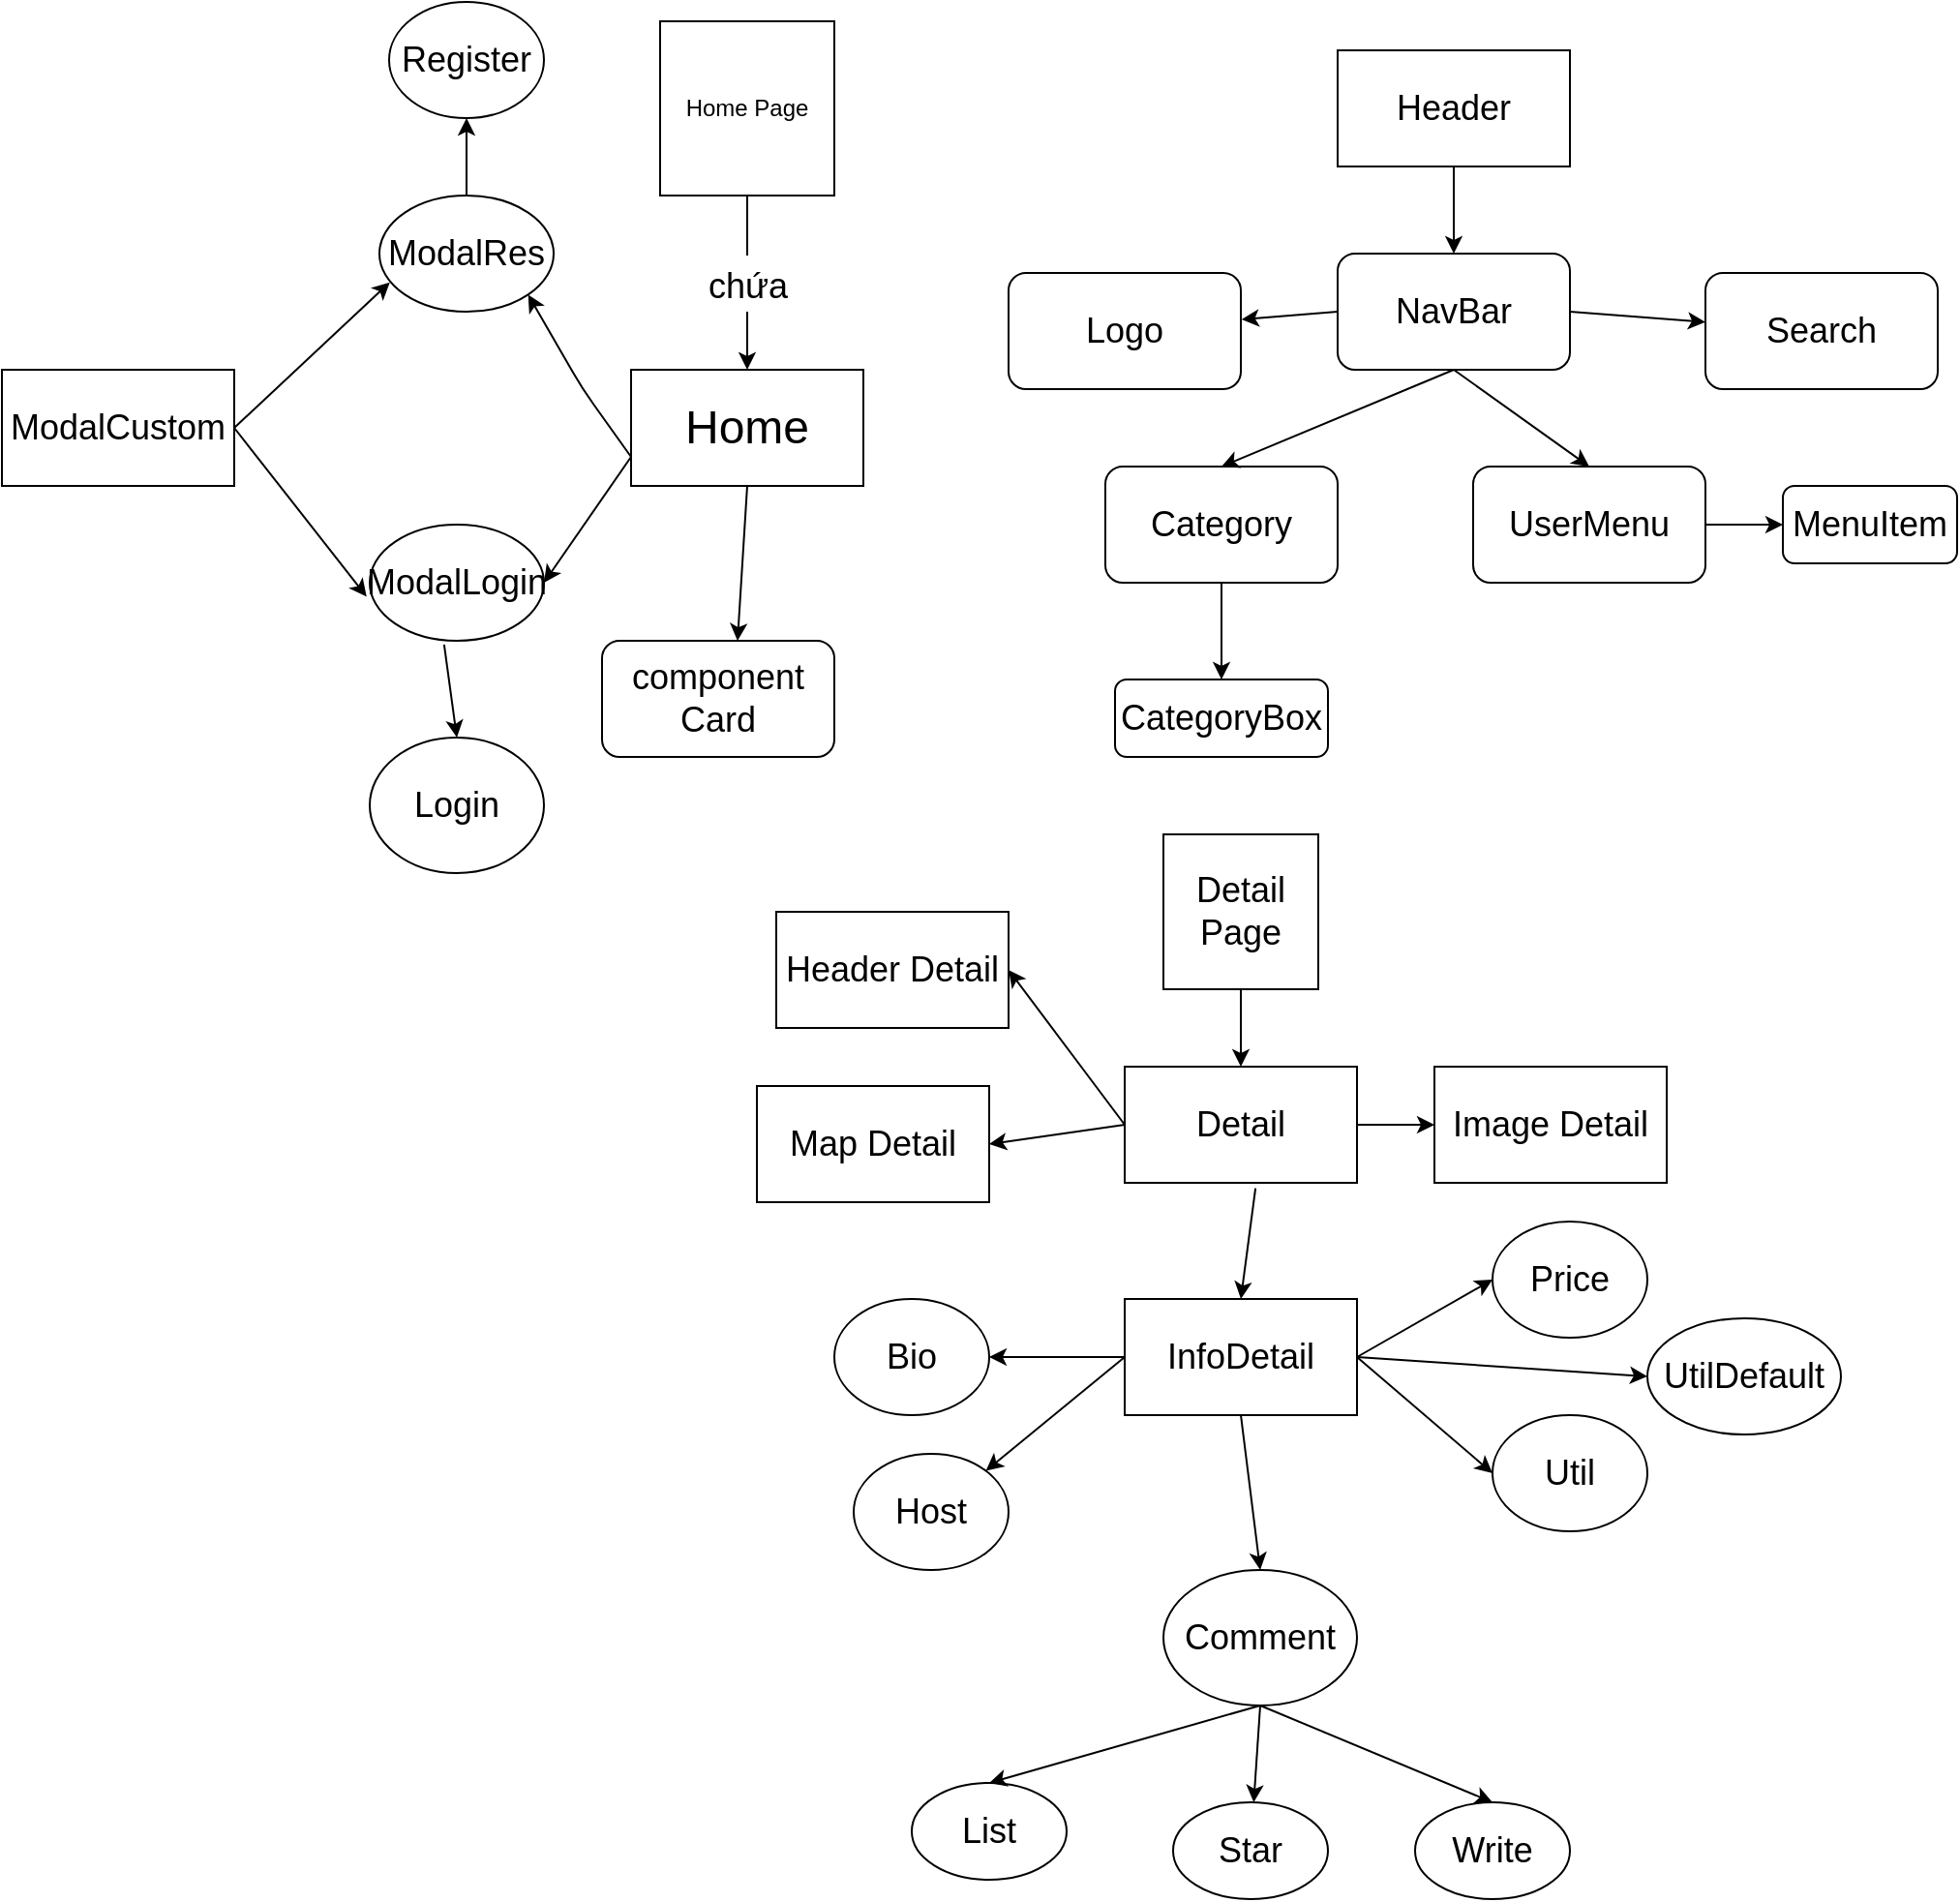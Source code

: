<mxfile>
    <diagram id="_Ppg96G-yC3pzd76H01m" name="Page-1">
        <mxGraphModel dx="1830" dy="391" grid="1" gridSize="10" guides="1" tooltips="1" connect="1" arrows="1" fold="1" page="1" pageScale="1" pageWidth="850" pageHeight="1100" math="0" shadow="0">
            <root>
                <mxCell id="0"/>
                <mxCell id="1" parent="0"/>
                <mxCell id="4" value="Home Page&lt;br&gt;" style="whiteSpace=wrap;html=1;aspect=fixed;" parent="1" vertex="1">
                    <mxGeometry x="150" y="30" width="90" height="90" as="geometry"/>
                </mxCell>
                <mxCell id="5" value="Home" style="rounded=0;whiteSpace=wrap;html=1;fontSize=24;" parent="1" vertex="1">
                    <mxGeometry x="135" y="210" width="120" height="60" as="geometry"/>
                </mxCell>
                <mxCell id="6" value="&lt;font style=&quot;font-size: 18px;&quot;&gt;chứa&lt;/font&gt;" style="endArrow=classic;html=1;fontSize=24;exitX=0.5;exitY=1;exitDx=0;exitDy=0;entryX=0.5;entryY=0;entryDx=0;entryDy=0;" parent="1" source="4" target="5" edge="1">
                    <mxGeometry width="50" height="50" relative="1" as="geometry">
                        <mxPoint x="400" y="200" as="sourcePoint"/>
                        <mxPoint x="450" y="150" as="targetPoint"/>
                    </mxGeometry>
                </mxCell>
                <mxCell id="7" value="ModalLogin" style="ellipse;whiteSpace=wrap;html=1;fontSize=18;" vertex="1" parent="1">
                    <mxGeometry y="290" width="90" height="60" as="geometry"/>
                </mxCell>
                <mxCell id="8" value="ModalRes" style="ellipse;whiteSpace=wrap;html=1;fontSize=18;" vertex="1" parent="1">
                    <mxGeometry x="5" y="120" width="90" height="60" as="geometry"/>
                </mxCell>
                <mxCell id="9" value="" style="endArrow=classic;html=1;fontSize=18;entryX=1;entryY=1;entryDx=0;entryDy=0;exitX=0;exitY=0.75;exitDx=0;exitDy=0;" edge="1" parent="1" source="5" target="8">
                    <mxGeometry width="50" height="50" relative="1" as="geometry">
                        <mxPoint x="320" y="230" as="sourcePoint"/>
                        <mxPoint x="370" y="180" as="targetPoint"/>
                        <Array as="points">
                            <mxPoint x="110" y="220"/>
                        </Array>
                    </mxGeometry>
                </mxCell>
                <mxCell id="10" value="" style="endArrow=classic;html=1;fontSize=18;exitX=0;exitY=0.75;exitDx=0;exitDy=0;entryX=1;entryY=0.5;entryDx=0;entryDy=0;" edge="1" parent="1" source="5" target="7">
                    <mxGeometry width="50" height="50" relative="1" as="geometry">
                        <mxPoint x="320" y="230" as="sourcePoint"/>
                        <mxPoint x="370" y="180" as="targetPoint"/>
                    </mxGeometry>
                </mxCell>
                <mxCell id="11" value="component&lt;br&gt;Card" style="rounded=1;whiteSpace=wrap;html=1;fontSize=18;" vertex="1" parent="1">
                    <mxGeometry x="120" y="350" width="120" height="60" as="geometry"/>
                </mxCell>
                <mxCell id="13" value="" style="endArrow=classic;html=1;fontSize=18;exitX=0.5;exitY=1;exitDx=0;exitDy=0;" edge="1" parent="1" source="5">
                    <mxGeometry width="50" height="50" relative="1" as="geometry">
                        <mxPoint x="190" y="270" as="sourcePoint"/>
                        <mxPoint x="190" y="350" as="targetPoint"/>
                    </mxGeometry>
                </mxCell>
                <mxCell id="15" value="ModalCustom" style="rounded=0;whiteSpace=wrap;html=1;fontSize=18;" vertex="1" parent="1">
                    <mxGeometry x="-190" y="210" width="120" height="60" as="geometry"/>
                </mxCell>
                <mxCell id="16" value="" style="endArrow=classic;html=1;fontSize=18;entryX=0.06;entryY=0.747;entryDx=0;entryDy=0;entryPerimeter=0;" edge="1" parent="1" target="8">
                    <mxGeometry width="50" height="50" relative="1" as="geometry">
                        <mxPoint x="-70" y="240" as="sourcePoint"/>
                        <mxPoint x="-20" y="190" as="targetPoint"/>
                    </mxGeometry>
                </mxCell>
                <mxCell id="17" value="" style="endArrow=classic;html=1;fontSize=18;entryX=-0.018;entryY=0.62;entryDx=0;entryDy=0;entryPerimeter=0;exitX=1;exitY=0.5;exitDx=0;exitDy=0;" edge="1" parent="1" source="15" target="7">
                    <mxGeometry width="50" height="50" relative="1" as="geometry">
                        <mxPoint x="-60" y="330" as="sourcePoint"/>
                        <mxPoint x="20.4" y="254.82" as="targetPoint"/>
                    </mxGeometry>
                </mxCell>
                <mxCell id="18" value="Register" style="ellipse;whiteSpace=wrap;html=1;fontSize=18;" vertex="1" parent="1">
                    <mxGeometry x="10" y="20" width="80" height="60" as="geometry"/>
                </mxCell>
                <mxCell id="19" value="" style="endArrow=classic;html=1;fontSize=18;" edge="1" parent="1" source="8" target="18">
                    <mxGeometry width="50" height="50" relative="1" as="geometry">
                        <mxPoint x="-60" y="140" as="sourcePoint"/>
                        <mxPoint x="-10" y="90" as="targetPoint"/>
                    </mxGeometry>
                </mxCell>
                <mxCell id="20" value="Login" style="ellipse;whiteSpace=wrap;html=1;fontSize=18;" vertex="1" parent="1">
                    <mxGeometry y="400" width="90" height="70" as="geometry"/>
                </mxCell>
                <mxCell id="21" value="" style="endArrow=classic;html=1;fontSize=18;exitX=0.427;exitY=1.033;exitDx=0;exitDy=0;exitPerimeter=0;entryX=0.5;entryY=0;entryDx=0;entryDy=0;" edge="1" parent="1" source="7" target="20">
                    <mxGeometry width="50" height="50" relative="1" as="geometry">
                        <mxPoint x="170" y="320" as="sourcePoint"/>
                        <mxPoint x="220" y="270" as="targetPoint"/>
                    </mxGeometry>
                </mxCell>
                <mxCell id="23" value="Header" style="rounded=0;whiteSpace=wrap;html=1;fontSize=18;" vertex="1" parent="1">
                    <mxGeometry x="500" y="45" width="120" height="60" as="geometry"/>
                </mxCell>
                <mxCell id="24" value="NavBar" style="rounded=1;whiteSpace=wrap;html=1;fontSize=18;" vertex="1" parent="1">
                    <mxGeometry x="500" y="150" width="120" height="60" as="geometry"/>
                </mxCell>
                <mxCell id="25" value="Logo" style="rounded=1;whiteSpace=wrap;html=1;fontSize=18;" vertex="1" parent="1">
                    <mxGeometry x="330" y="160" width="120" height="60" as="geometry"/>
                </mxCell>
                <mxCell id="26" value="UserMenu" style="rounded=1;whiteSpace=wrap;html=1;fontSize=18;" vertex="1" parent="1">
                    <mxGeometry x="570" y="260" width="120" height="60" as="geometry"/>
                </mxCell>
                <mxCell id="27" value="Search" style="rounded=1;whiteSpace=wrap;html=1;fontSize=18;" vertex="1" parent="1">
                    <mxGeometry x="690" y="160" width="120" height="60" as="geometry"/>
                </mxCell>
                <mxCell id="28" value="" style="endArrow=classic;html=1;fontSize=18;exitX=0;exitY=0.5;exitDx=0;exitDy=0;entryX=1.003;entryY=0.4;entryDx=0;entryDy=0;entryPerimeter=0;" edge="1" parent="1" source="24" target="25">
                    <mxGeometry width="50" height="50" relative="1" as="geometry">
                        <mxPoint x="380" y="140" as="sourcePoint"/>
                        <mxPoint x="430" y="90" as="targetPoint"/>
                    </mxGeometry>
                </mxCell>
                <mxCell id="29" value="" style="endArrow=classic;html=1;fontSize=18;exitX=0.5;exitY=1;exitDx=0;exitDy=0;entryX=0.5;entryY=0;entryDx=0;entryDy=0;" edge="1" parent="1" source="24" target="26">
                    <mxGeometry width="50" height="50" relative="1" as="geometry">
                        <mxPoint x="510" y="190" as="sourcePoint"/>
                        <mxPoint x="460" y="210" as="targetPoint"/>
                    </mxGeometry>
                </mxCell>
                <mxCell id="30" value="" style="endArrow=classic;html=1;fontSize=18;exitX=1;exitY=0.5;exitDx=0;exitDy=0;" edge="1" parent="1" source="24" target="27">
                    <mxGeometry width="50" height="50" relative="1" as="geometry">
                        <mxPoint x="520" y="200" as="sourcePoint"/>
                        <mxPoint x="470.36" y="204" as="targetPoint"/>
                    </mxGeometry>
                </mxCell>
                <mxCell id="31" value="" style="endArrow=classic;html=1;fontSize=18;exitX=0.5;exitY=1;exitDx=0;exitDy=0;entryX=0.5;entryY=0;entryDx=0;entryDy=0;" edge="1" parent="1" source="23" target="24">
                    <mxGeometry width="50" height="50" relative="1" as="geometry">
                        <mxPoint x="530" y="210" as="sourcePoint"/>
                        <mxPoint x="480.36" y="214" as="targetPoint"/>
                    </mxGeometry>
                </mxCell>
                <mxCell id="32" value="MenuItem" style="rounded=1;whiteSpace=wrap;html=1;fontSize=18;" vertex="1" parent="1">
                    <mxGeometry x="730" y="270" width="90" height="40" as="geometry"/>
                </mxCell>
                <mxCell id="33" value="" style="endArrow=classic;html=1;fontSize=18;exitX=1;exitY=0.5;exitDx=0;exitDy=0;entryX=0;entryY=0.5;entryDx=0;entryDy=0;" edge="1" parent="1" source="26" target="32">
                    <mxGeometry width="50" height="50" relative="1" as="geometry">
                        <mxPoint x="680" y="330" as="sourcePoint"/>
                        <mxPoint x="730" y="280" as="targetPoint"/>
                    </mxGeometry>
                </mxCell>
                <mxCell id="35" value="Category" style="rounded=1;whiteSpace=wrap;html=1;fontSize=18;" vertex="1" parent="1">
                    <mxGeometry x="380" y="260" width="120" height="60" as="geometry"/>
                </mxCell>
                <mxCell id="36" value="" style="endArrow=classic;html=1;fontSize=18;exitX=0.5;exitY=1;exitDx=0;exitDy=0;entryX=0.5;entryY=0;entryDx=0;entryDy=0;" edge="1" parent="1" source="24" target="35">
                    <mxGeometry width="50" height="50" relative="1" as="geometry">
                        <mxPoint x="520" y="400" as="sourcePoint"/>
                        <mxPoint x="570" y="350" as="targetPoint"/>
                    </mxGeometry>
                </mxCell>
                <mxCell id="37" value="CategoryBox" style="rounded=1;whiteSpace=wrap;html=1;fontSize=18;" vertex="1" parent="1">
                    <mxGeometry x="385" y="370" width="110" height="40" as="geometry"/>
                </mxCell>
                <mxCell id="38" value="" style="endArrow=classic;html=1;fontSize=18;exitX=0.5;exitY=1;exitDx=0;exitDy=0;entryX=0.5;entryY=0;entryDx=0;entryDy=0;" edge="1" parent="1" source="35" target="37">
                    <mxGeometry width="50" height="50" relative="1" as="geometry">
                        <mxPoint x="300" y="370" as="sourcePoint"/>
                        <mxPoint x="350" y="320" as="targetPoint"/>
                    </mxGeometry>
                </mxCell>
                <mxCell id="40" value="Detail" style="rounded=0;whiteSpace=wrap;html=1;fontSize=18;" vertex="1" parent="1">
                    <mxGeometry x="390" y="570" width="120" height="60" as="geometry"/>
                </mxCell>
                <mxCell id="41" value="Detail Page" style="whiteSpace=wrap;html=1;aspect=fixed;fontSize=18;" vertex="1" parent="1">
                    <mxGeometry x="410" y="450" width="80" height="80" as="geometry"/>
                </mxCell>
                <mxCell id="42" value="" style="endArrow=classic;html=1;fontSize=18;exitX=0.5;exitY=1;exitDx=0;exitDy=0;entryX=0.5;entryY=0;entryDx=0;entryDy=0;" edge="1" parent="1" source="41" target="40">
                    <mxGeometry width="50" height="50" relative="1" as="geometry">
                        <mxPoint x="330" y="570" as="sourcePoint"/>
                        <mxPoint x="380" y="520" as="targetPoint"/>
                    </mxGeometry>
                </mxCell>
                <mxCell id="43" value="Header Detail&lt;br&gt;" style="rounded=0;whiteSpace=wrap;html=1;fontSize=18;" vertex="1" parent="1">
                    <mxGeometry x="210" y="490" width="120" height="60" as="geometry"/>
                </mxCell>
                <mxCell id="44" value="Image Detail" style="rounded=0;whiteSpace=wrap;html=1;fontSize=18;" vertex="1" parent="1">
                    <mxGeometry x="550" y="570" width="120" height="60" as="geometry"/>
                </mxCell>
                <mxCell id="45" value="" style="endArrow=classic;html=1;fontSize=18;exitX=0;exitY=0.5;exitDx=0;exitDy=0;entryX=1;entryY=0.5;entryDx=0;entryDy=0;" edge="1" parent="1" source="40" target="43">
                    <mxGeometry width="50" height="50" relative="1" as="geometry">
                        <mxPoint x="310" y="700" as="sourcePoint"/>
                        <mxPoint x="360" y="650" as="targetPoint"/>
                    </mxGeometry>
                </mxCell>
                <mxCell id="46" value="" style="endArrow=classic;html=1;fontSize=18;exitX=1;exitY=0.5;exitDx=0;exitDy=0;entryX=0;entryY=0.5;entryDx=0;entryDy=0;" edge="1" parent="1" source="40" target="44">
                    <mxGeometry width="50" height="50" relative="1" as="geometry">
                        <mxPoint x="400" y="610" as="sourcePoint"/>
                        <mxPoint x="340" y="610" as="targetPoint"/>
                    </mxGeometry>
                </mxCell>
                <mxCell id="47" value="InfoDetail" style="rounded=0;whiteSpace=wrap;html=1;fontSize=18;" vertex="1" parent="1">
                    <mxGeometry x="390" y="690" width="120" height="60" as="geometry"/>
                </mxCell>
                <mxCell id="48" value="Map Detail" style="rounded=0;whiteSpace=wrap;html=1;fontSize=18;" vertex="1" parent="1">
                    <mxGeometry x="200" y="580" width="120" height="60" as="geometry"/>
                </mxCell>
                <mxCell id="49" value="" style="endArrow=classic;html=1;fontSize=18;exitX=0;exitY=0.5;exitDx=0;exitDy=0;entryX=1;entryY=0.5;entryDx=0;entryDy=0;" edge="1" parent="1" source="40" target="48">
                    <mxGeometry width="50" height="50" relative="1" as="geometry">
                        <mxPoint x="350" y="590" as="sourcePoint"/>
                        <mxPoint x="400" y="540" as="targetPoint"/>
                    </mxGeometry>
                </mxCell>
                <mxCell id="50" value="" style="endArrow=classic;html=1;fontSize=18;exitX=0.563;exitY=1.047;exitDx=0;exitDy=0;exitPerimeter=0;entryX=0.5;entryY=0;entryDx=0;entryDy=0;" edge="1" parent="1" source="40" target="47">
                    <mxGeometry width="50" height="50" relative="1" as="geometry">
                        <mxPoint x="350" y="790" as="sourcePoint"/>
                        <mxPoint x="400" y="740" as="targetPoint"/>
                    </mxGeometry>
                </mxCell>
                <mxCell id="52" value="Bio" style="ellipse;whiteSpace=wrap;html=1;fontSize=18;" vertex="1" parent="1">
                    <mxGeometry x="240" y="690" width="80" height="60" as="geometry"/>
                </mxCell>
                <mxCell id="53" value="Comment" style="ellipse;whiteSpace=wrap;html=1;fontSize=18;" vertex="1" parent="1">
                    <mxGeometry x="410" y="830" width="100" height="70" as="geometry"/>
                </mxCell>
                <mxCell id="54" value="" style="endArrow=classic;html=1;fontSize=18;exitX=0;exitY=0.5;exitDx=0;exitDy=0;entryX=1;entryY=0.5;entryDx=0;entryDy=0;" edge="1" parent="1" source="47" target="52">
                    <mxGeometry width="50" height="50" relative="1" as="geometry">
                        <mxPoint x="350" y="690" as="sourcePoint"/>
                        <mxPoint x="400" y="640" as="targetPoint"/>
                    </mxGeometry>
                </mxCell>
                <mxCell id="55" value="" style="endArrow=classic;html=1;fontSize=18;exitX=0.5;exitY=1;exitDx=0;exitDy=0;entryX=0.5;entryY=0;entryDx=0;entryDy=0;" edge="1" parent="1" source="47" target="53">
                    <mxGeometry width="50" height="50" relative="1" as="geometry">
                        <mxPoint x="300" y="850" as="sourcePoint"/>
                        <mxPoint x="350" y="800" as="targetPoint"/>
                    </mxGeometry>
                </mxCell>
                <mxCell id="58" value="Host" style="ellipse;whiteSpace=wrap;html=1;fontSize=18;" vertex="1" parent="1">
                    <mxGeometry x="250" y="770" width="80" height="60" as="geometry"/>
                </mxCell>
                <mxCell id="59" value="Price" style="ellipse;whiteSpace=wrap;html=1;fontSize=18;" vertex="1" parent="1">
                    <mxGeometry x="580" y="650" width="80" height="60" as="geometry"/>
                </mxCell>
                <mxCell id="60" value="Util" style="ellipse;whiteSpace=wrap;html=1;fontSize=18;" vertex="1" parent="1">
                    <mxGeometry x="580" y="750" width="80" height="60" as="geometry"/>
                </mxCell>
                <mxCell id="61" value="UtilDefault" style="ellipse;whiteSpace=wrap;html=1;fontSize=18;" vertex="1" parent="1">
                    <mxGeometry x="660" y="700" width="100" height="60" as="geometry"/>
                </mxCell>
                <mxCell id="62" value="" style="endArrow=classic;html=1;fontSize=18;exitX=0;exitY=0.5;exitDx=0;exitDy=0;entryX=1;entryY=0;entryDx=0;entryDy=0;" edge="1" parent="1" source="47" target="58">
                    <mxGeometry width="50" height="50" relative="1" as="geometry">
                        <mxPoint x="170" y="880" as="sourcePoint"/>
                        <mxPoint x="220" y="830" as="targetPoint"/>
                    </mxGeometry>
                </mxCell>
                <mxCell id="63" value="" style="endArrow=classic;html=1;fontSize=18;exitX=1;exitY=0.5;exitDx=0;exitDy=0;entryX=0;entryY=0.5;entryDx=0;entryDy=0;" edge="1" parent="1" source="47" target="59">
                    <mxGeometry width="50" height="50" relative="1" as="geometry">
                        <mxPoint x="170" y="880" as="sourcePoint"/>
                        <mxPoint x="220" y="830" as="targetPoint"/>
                    </mxGeometry>
                </mxCell>
                <mxCell id="64" value="" style="endArrow=classic;html=1;fontSize=18;exitX=1;exitY=0.5;exitDx=0;exitDy=0;entryX=0;entryY=0.5;entryDx=0;entryDy=0;" edge="1" parent="1" source="47" target="60">
                    <mxGeometry width="50" height="50" relative="1" as="geometry">
                        <mxPoint x="520" y="730" as="sourcePoint"/>
                        <mxPoint x="590" y="710" as="targetPoint"/>
                    </mxGeometry>
                </mxCell>
                <mxCell id="65" value="" style="endArrow=classic;html=1;fontSize=18;exitX=1;exitY=0.5;exitDx=0;exitDy=0;entryX=0;entryY=0.5;entryDx=0;entryDy=0;" edge="1" parent="1" source="47" target="61">
                    <mxGeometry width="50" height="50" relative="1" as="geometry">
                        <mxPoint x="530" y="740" as="sourcePoint"/>
                        <mxPoint x="600" y="720" as="targetPoint"/>
                    </mxGeometry>
                </mxCell>
                <mxCell id="66" value="List" style="ellipse;whiteSpace=wrap;html=1;fontSize=18;" vertex="1" parent="1">
                    <mxGeometry x="280" y="940" width="80" height="50" as="geometry"/>
                </mxCell>
                <mxCell id="67" value="" style="endArrow=classic;html=1;fontSize=18;entryX=0.5;entryY=0;entryDx=0;entryDy=0;exitX=0.5;exitY=1;exitDx=0;exitDy=0;" edge="1" parent="1" source="53" target="66">
                    <mxGeometry width="50" height="50" relative="1" as="geometry">
                        <mxPoint x="450" y="750" as="sourcePoint"/>
                        <mxPoint x="610" y="730" as="targetPoint"/>
                    </mxGeometry>
                </mxCell>
                <mxCell id="68" value="Star" style="ellipse;whiteSpace=wrap;html=1;fontSize=18;" vertex="1" parent="1">
                    <mxGeometry x="415" y="950" width="80" height="50" as="geometry"/>
                </mxCell>
                <mxCell id="69" value="Write" style="ellipse;whiteSpace=wrap;html=1;fontSize=18;" vertex="1" parent="1">
                    <mxGeometry x="540" y="950" width="80" height="50" as="geometry"/>
                </mxCell>
                <mxCell id="70" value="" style="endArrow=classic;html=1;fontSize=18;" edge="1" parent="1" target="68">
                    <mxGeometry width="50" height="50" relative="1" as="geometry">
                        <mxPoint x="460" y="900" as="sourcePoint"/>
                        <mxPoint x="180" y="970" as="targetPoint"/>
                    </mxGeometry>
                </mxCell>
                <mxCell id="71" value="" style="endArrow=classic;html=1;fontSize=18;entryX=0.5;entryY=0;entryDx=0;entryDy=0;" edge="1" parent="1" target="69">
                    <mxGeometry width="50" height="50" relative="1" as="geometry">
                        <mxPoint x="460" y="900" as="sourcePoint"/>
                        <mxPoint x="466.665" y="960.022" as="targetPoint"/>
                    </mxGeometry>
                </mxCell>
            </root>
        </mxGraphModel>
    </diagram>
</mxfile>